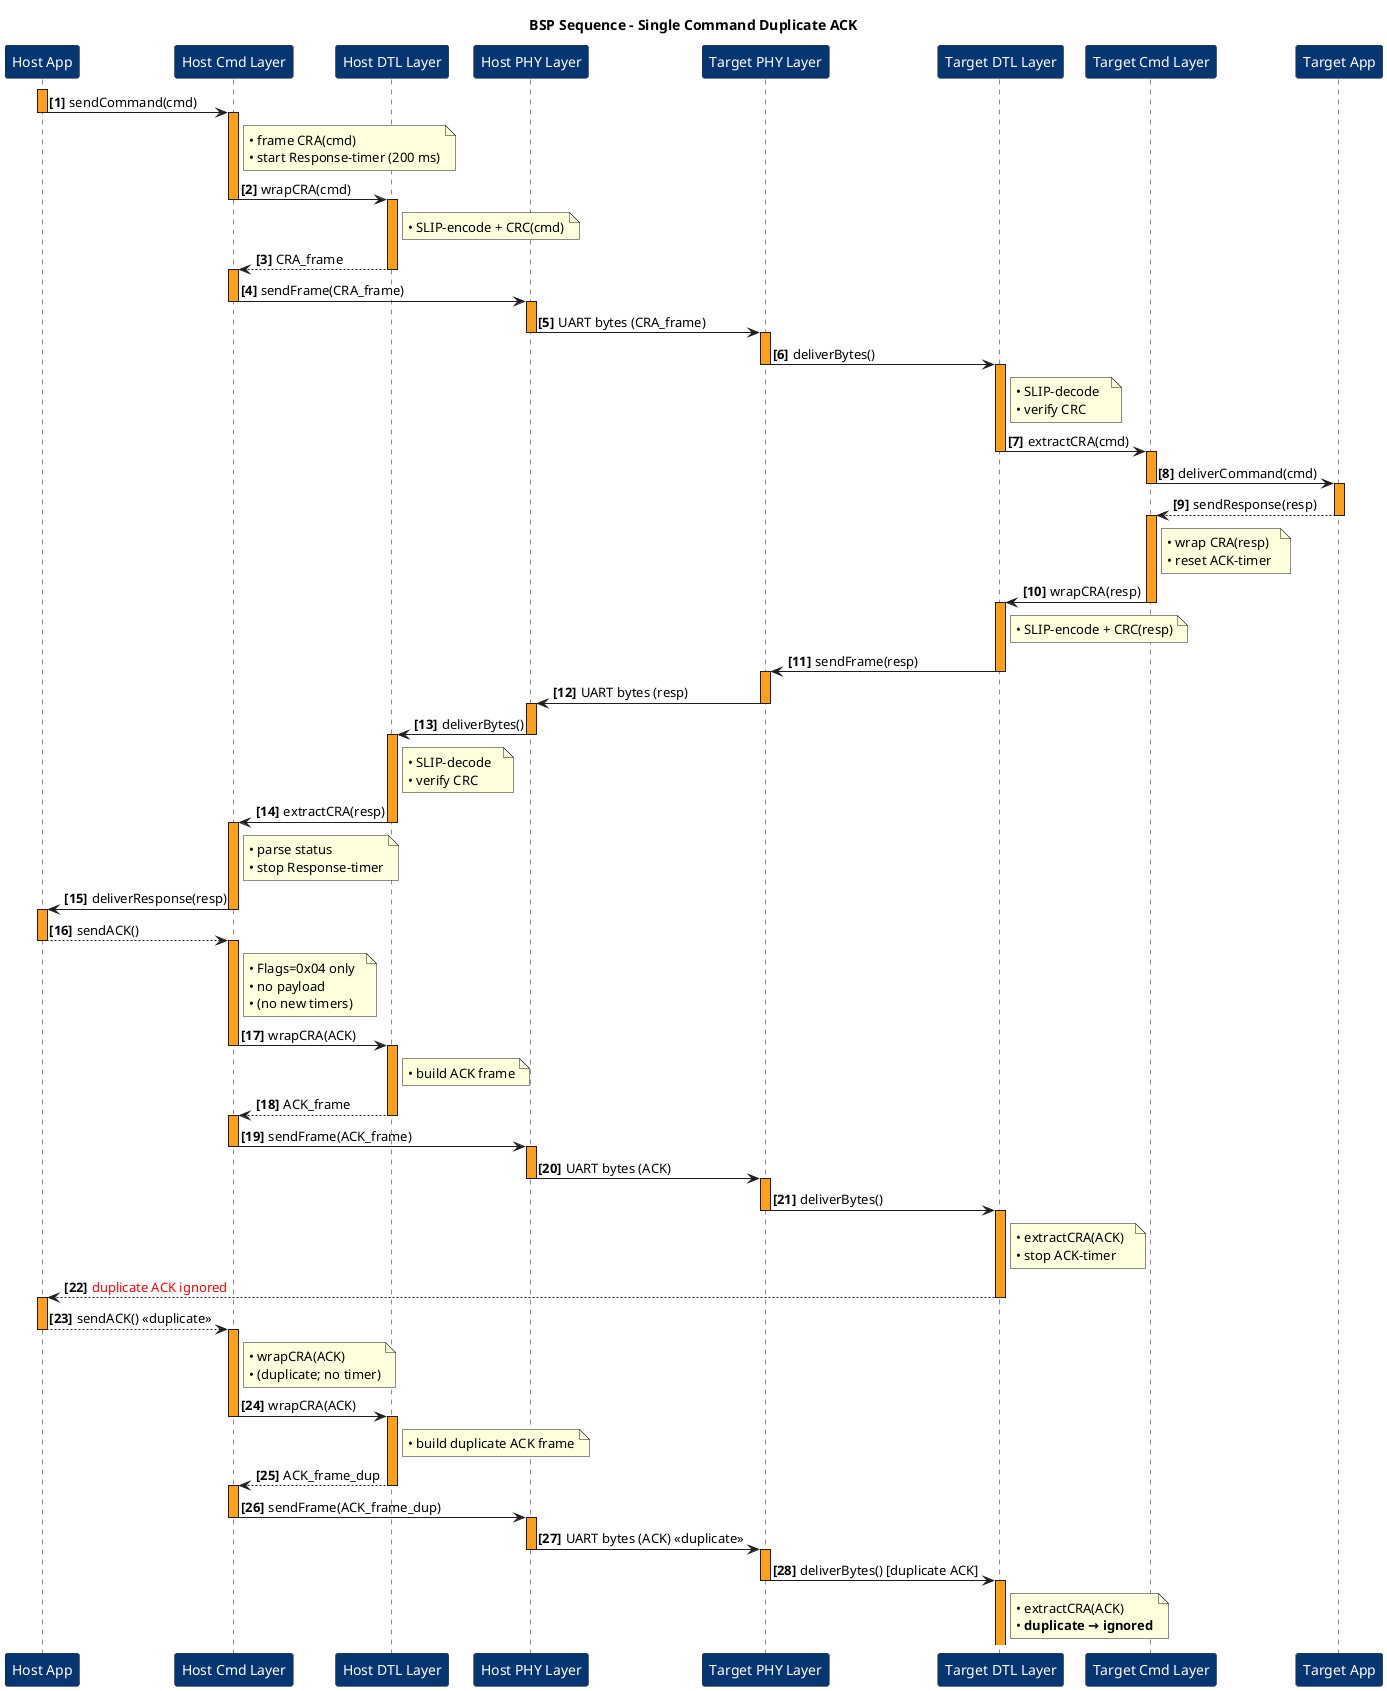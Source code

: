 @startuml gsp_single_command_duplicate_ack

'──────────────────────── Visual settings ────────────────────────
skinparam ParticipantPadding 120 '
skinparam participant {
    BackgroundColor #053671
    BorderColor     #1e1e1e
    FontColor       white
}
skinparam sequence {
    ArrowColor                 #1e1e1e
    LifeLineBorderColor        #1e1e1e
    LifeLineBackgroundColor    #ff9f1c
    ParticipantBorderColor     #1e1e1e
    ParticipantBackgroundColor #053671
    ParticipantFontColor       white
}

title **BSP Sequence – Single Command Duplicate ACK**

participant "Host App"         as HA
participant "Host Cmd Layer"   as HC
participant "Host DTL Layer"   as HD
participant "Host PHY Layer"   as HP
participant "Target PHY Layer" as TP
participant "Target DTL Layer" as TD
participant "Target Cmd Layer" as TC
participant "Target App"       as TA

autonumber "<b>[0]</b>"

'─── 1) Host sends a single command ─────────────────────────────
activate HA
HA -> HC : sendCommand(cmd)
deactivate HA

activate HC
note right of HC
  • frame CRA(cmd)  
  • start Response-timer (200 ms)
end note

HC -> HD : wrapCRA(cmd)
deactivate HC

activate HD
note right of HD
  • SLIP-encode + CRC(cmd)
end note

HD --> HC : CRA_frame
deactivate HD

activate HC
HC -> HP : sendFrame(CRA_frame)
deactivate HC

activate HP
HP -> TP : UART bytes (CRA_frame)
deactivate HP

'─── 2) Target processes and responds ──────────────────────────
activate TP
TP -> TD : deliverBytes()
deactivate TP

activate TD
note right of TD
  • SLIP-decode  
  • verify CRC
end note

TD -> TC : extractCRA(cmd)
deactivate TD

activate TC
TC -> TA : deliverCommand(cmd)
deactivate TC

activate TA
TA --> TC : sendResponse(resp)
deactivate TA

activate TC
note right of TC
  • wrap CRA(resp)  
  • reset ACK-timer
end note

TC -> TD : wrapCRA(resp)
deactivate TC

activate TD
note right of TD
  • SLIP-encode + CRC(resp)
end note

TD -> TP : sendFrame(resp)
deactivate TD

activate TP
TP -> HP : UART bytes (resp)
deactivate TP

'─── 3) Host receives response ────────────────────────────────
activate HP
HP -> HD : deliverBytes()
deactivate HP

activate HD
note right of HD
  • SLIP-decode  
  • verify CRC
end note

HD -> HC : extractCRA(resp)
deactivate HD

activate HC
note right of HC
  • parse status  
  • stop Response-timer
end note

'─── 4) Host sends first ACK ──────────────────────────────────
HC -> HA : deliverResponse(resp)
deactivate HC

activate HA
HA --> HC : sendACK()
deactivate HA

activate HC
note right of HC
  • Flags=0x04 only  
  • no payload  
  • (no new timers)
end note

HC -> HD : wrapCRA(ACK)
deactivate HC

activate HD
note right of HD
  • build ACK frame
end note

HD --> HC : ACK_frame
deactivate HD

activate HC
HC -> HP : sendFrame(ACK_frame)
deactivate HC

activate HP
HP -> TP : UART bytes (ACK)
deactivate HP

activate TP
TP -> TD : deliverBytes()
deactivate TP

activate TD
note right of TD
  • extractCRA(ACK)  
  • stop ACK-timer
end note

TD --> HA : <font color="red">duplicate ACK ignored</font>
deactivate TD

'─── 5) Host (erroneously) sends duplicate ACK ────────────────
activate HA
HA --> HC : sendACK() <<duplicate>>
deactivate HA

activate HC
note right of HC
  • wrapCRA(ACK)  
  • (duplicate; no timer)
end note

HC -> HD : wrapCRA(ACK)
deactivate HC

activate HD
note right of HD
  • build duplicate ACK frame
end note

HD --> HC : ACK_frame_dup
deactivate HD

activate HC
HC -> HP : sendFrame(ACK_frame_dup)
deactivate HC

activate HP
HP -> TP : UART bytes (ACK) <<duplicate>>
deactivate HP

activate TP
TP -> TD : deliverBytes() [duplicate ACK]
deactivate TP

activate TD
note right of TD
  • extractCRA(ACK)  
  • **duplicate → ignored**
end note

deactivate TD

@enduml
